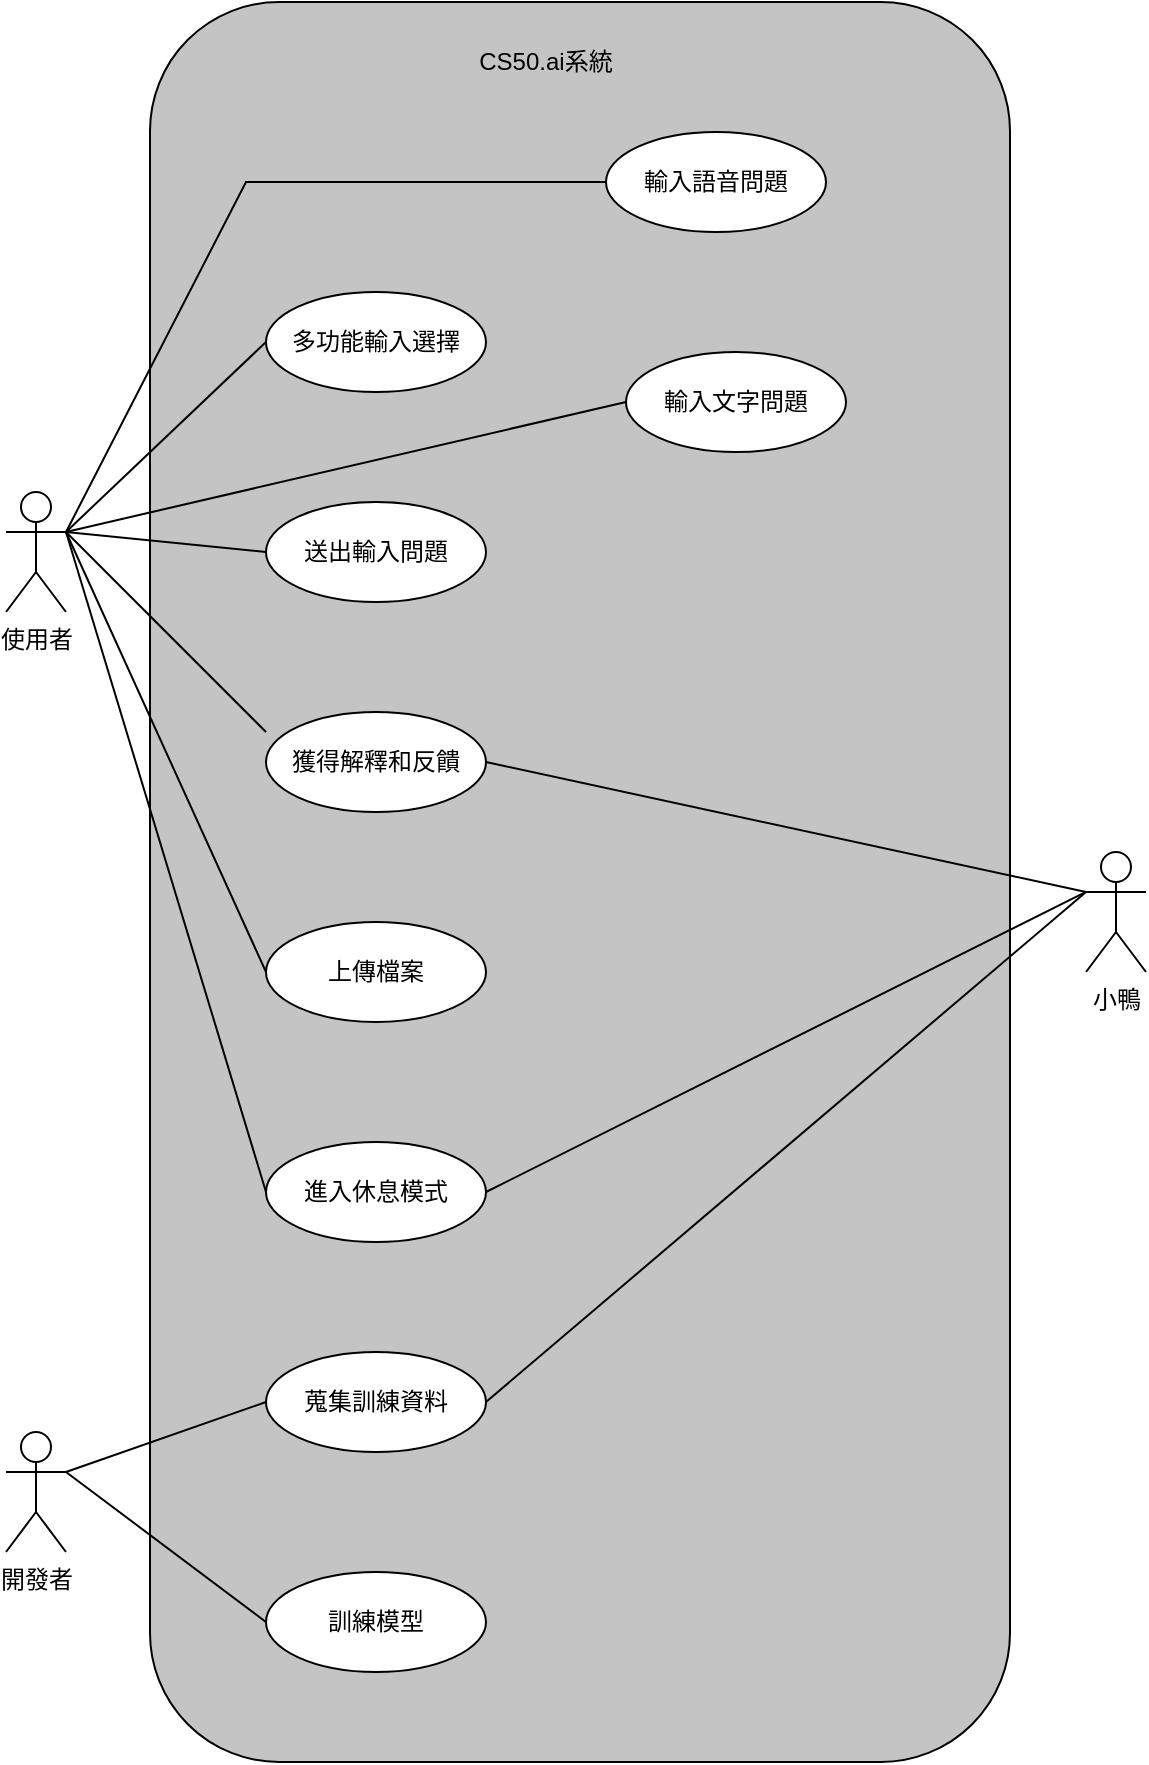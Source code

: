 <mxfile version="22.0.4" type="github" pages="2">
  <diagram name="第 1 页" id="CVwKr8z6vn4hAvoOYOmV">
    <mxGraphModel dx="1735" dy="1167" grid="1" gridSize="10" guides="1" tooltips="1" connect="1" arrows="1" fold="1" page="1" pageScale="1" pageWidth="827" pageHeight="1169" math="0" shadow="0">
      <root>
        <mxCell id="0" />
        <mxCell id="1" parent="0" />
        <mxCell id="26zWSstspuFFSgMjiScQ-3" value="" style="rounded=1;whiteSpace=wrap;html=1;rotation=-90;fillColor=#C4C4C4;" vertex="1" parent="1">
          <mxGeometry x="-53" y="420" width="880" height="430" as="geometry" />
        </mxCell>
        <mxCell id="p51J1jFppIbg0KQrvtKk-1" value="使用者" style="shape=umlActor;verticalLabelPosition=bottom;verticalAlign=top;html=1;outlineConnect=0;" vertex="1" parent="1">
          <mxGeometry x="100" y="440" width="30" height="60" as="geometry" />
        </mxCell>
        <mxCell id="p51J1jFppIbg0KQrvtKk-6" value="輸入文字問題" style="ellipse;whiteSpace=wrap;html=1;" vertex="1" parent="1">
          <mxGeometry x="410" y="370" width="110" height="50" as="geometry" />
        </mxCell>
        <mxCell id="p51J1jFppIbg0KQrvtKk-7" value="獲得解釋和反饋" style="ellipse;whiteSpace=wrap;html=1;" vertex="1" parent="1">
          <mxGeometry x="230" y="550" width="110" height="50" as="geometry" />
        </mxCell>
        <mxCell id="p51J1jFppIbg0KQrvtKk-8" value="上傳檔案" style="ellipse;whiteSpace=wrap;html=1;" vertex="1" parent="1">
          <mxGeometry x="230" y="655" width="110" height="50" as="geometry" />
        </mxCell>
        <mxCell id="p51J1jFppIbg0KQrvtKk-9" value="輸入語音問題" style="ellipse;whiteSpace=wrap;html=1;" vertex="1" parent="1">
          <mxGeometry x="400" y="260" width="110" height="50" as="geometry" />
        </mxCell>
        <mxCell id="p51J1jFppIbg0KQrvtKk-10" value="多功能輸入選擇" style="ellipse;whiteSpace=wrap;html=1;" vertex="1" parent="1">
          <mxGeometry x="230" y="340" width="110" height="50" as="geometry" />
        </mxCell>
        <mxCell id="p51J1jFppIbg0KQrvtKk-11" value="送出輸入問題" style="ellipse;whiteSpace=wrap;html=1;" vertex="1" parent="1">
          <mxGeometry x="230" y="445" width="110" height="50" as="geometry" />
        </mxCell>
        <mxCell id="p51J1jFppIbg0KQrvtKk-12" value="進入休息模式" style="ellipse;whiteSpace=wrap;html=1;" vertex="1" parent="1">
          <mxGeometry x="230" y="765" width="110" height="50" as="geometry" />
        </mxCell>
        <mxCell id="p51J1jFppIbg0KQrvtKk-13" value="蒐集訓練資料" style="ellipse;whiteSpace=wrap;html=1;" vertex="1" parent="1">
          <mxGeometry x="230" y="870" width="110" height="50" as="geometry" />
        </mxCell>
        <mxCell id="p51J1jFppIbg0KQrvtKk-14" value="訓練模型" style="ellipse;whiteSpace=wrap;html=1;" vertex="1" parent="1">
          <mxGeometry x="230" y="980" width="110" height="50" as="geometry" />
        </mxCell>
        <mxCell id="p51J1jFppIbg0KQrvtKk-15" value="開發者" style="shape=umlActor;verticalLabelPosition=bottom;verticalAlign=top;html=1;outlineConnect=0;" vertex="1" parent="1">
          <mxGeometry x="100" y="910" width="30" height="60" as="geometry" />
        </mxCell>
        <mxCell id="p51J1jFppIbg0KQrvtKk-16" value="" style="endArrow=none;html=1;rounded=0;exitX=1;exitY=0.333;exitDx=0;exitDy=0;exitPerimeter=0;entryX=0;entryY=0.5;entryDx=0;entryDy=0;" edge="1" parent="1" source="p51J1jFppIbg0KQrvtKk-1" target="p51J1jFppIbg0KQrvtKk-10">
          <mxGeometry width="50" height="50" relative="1" as="geometry">
            <mxPoint x="440" y="670" as="sourcePoint" />
            <mxPoint x="490" y="620" as="targetPoint" />
          </mxGeometry>
        </mxCell>
        <mxCell id="p51J1jFppIbg0KQrvtKk-17" value="" style="endArrow=none;html=1;rounded=0;entryX=0;entryY=0.5;entryDx=0;entryDy=0;" edge="1" parent="1" target="p51J1jFppIbg0KQrvtKk-11">
          <mxGeometry width="50" height="50" relative="1" as="geometry">
            <mxPoint x="130" y="460" as="sourcePoint" />
            <mxPoint x="240" y="375" as="targetPoint" />
          </mxGeometry>
        </mxCell>
        <mxCell id="p51J1jFppIbg0KQrvtKk-18" value="" style="endArrow=none;html=1;rounded=0;entryX=0;entryY=0.2;entryDx=0;entryDy=0;entryPerimeter=0;" edge="1" parent="1" target="p51J1jFppIbg0KQrvtKk-7">
          <mxGeometry width="50" height="50" relative="1" as="geometry">
            <mxPoint x="130" y="460" as="sourcePoint" />
            <mxPoint x="250" y="385" as="targetPoint" />
          </mxGeometry>
        </mxCell>
        <mxCell id="p51J1jFppIbg0KQrvtKk-19" value="" style="endArrow=none;html=1;rounded=0;entryX=0;entryY=0.5;entryDx=0;entryDy=0;" edge="1" parent="1" target="p51J1jFppIbg0KQrvtKk-8">
          <mxGeometry width="50" height="50" relative="1" as="geometry">
            <mxPoint x="130" y="460" as="sourcePoint" />
            <mxPoint x="260" y="395" as="targetPoint" />
          </mxGeometry>
        </mxCell>
        <mxCell id="p51J1jFppIbg0KQrvtKk-20" value="" style="endArrow=none;html=1;rounded=0;exitX=1;exitY=0.333;exitDx=0;exitDy=0;exitPerimeter=0;entryX=0;entryY=0.5;entryDx=0;entryDy=0;" edge="1" parent="1" source="p51J1jFppIbg0KQrvtKk-1" target="p51J1jFppIbg0KQrvtKk-12">
          <mxGeometry width="50" height="50" relative="1" as="geometry">
            <mxPoint x="140" y="490" as="sourcePoint" />
            <mxPoint x="490" y="620" as="targetPoint" />
          </mxGeometry>
        </mxCell>
        <mxCell id="p51J1jFppIbg0KQrvtKk-21" value="" style="endArrow=none;html=1;rounded=0;exitX=1;exitY=0.333;exitDx=0;exitDy=0;exitPerimeter=0;entryX=0;entryY=0.5;entryDx=0;entryDy=0;" edge="1" parent="1" source="p51J1jFppIbg0KQrvtKk-15" target="p51J1jFppIbg0KQrvtKk-13">
          <mxGeometry width="50" height="50" relative="1" as="geometry">
            <mxPoint x="440" y="670" as="sourcePoint" />
            <mxPoint x="490" y="620" as="targetPoint" />
          </mxGeometry>
        </mxCell>
        <mxCell id="p51J1jFppIbg0KQrvtKk-22" value="" style="endArrow=none;html=1;rounded=0;exitX=1;exitY=0.333;exitDx=0;exitDy=0;exitPerimeter=0;entryX=0;entryY=0.5;entryDx=0;entryDy=0;" edge="1" parent="1" source="p51J1jFppIbg0KQrvtKk-15" target="p51J1jFppIbg0KQrvtKk-14">
          <mxGeometry width="50" height="50" relative="1" as="geometry">
            <mxPoint x="170" y="500" as="sourcePoint" />
            <mxPoint x="270" y="405" as="targetPoint" />
          </mxGeometry>
        </mxCell>
        <mxCell id="p51J1jFppIbg0KQrvtKk-23" value="" style="endArrow=none;html=1;rounded=0;exitX=1;exitY=0.333;exitDx=0;exitDy=0;exitPerimeter=0;entryX=0;entryY=0.5;entryDx=0;entryDy=0;" edge="1" parent="1" source="p51J1jFppIbg0KQrvtKk-1" target="p51J1jFppIbg0KQrvtKk-6">
          <mxGeometry width="50" height="50" relative="1" as="geometry">
            <mxPoint x="440" y="670" as="sourcePoint" />
            <mxPoint x="320" y="270" as="targetPoint" />
          </mxGeometry>
        </mxCell>
        <mxCell id="p51J1jFppIbg0KQrvtKk-24" value="" style="endArrow=none;html=1;rounded=0;entryX=0;entryY=0.5;entryDx=0;entryDy=0;" edge="1" parent="1" target="p51J1jFppIbg0KQrvtKk-9">
          <mxGeometry width="50" height="50" relative="1" as="geometry">
            <mxPoint x="130" y="460" as="sourcePoint" />
            <mxPoint x="490" y="620" as="targetPoint" />
            <Array as="points">
              <mxPoint x="220" y="285" />
            </Array>
          </mxGeometry>
        </mxCell>
        <mxCell id="p51J1jFppIbg0KQrvtKk-26" value="" style="endArrow=none;html=1;rounded=0;entryX=1;entryY=0.5;entryDx=0;entryDy=0;exitX=0;exitY=0.333;exitDx=0;exitDy=0;exitPerimeter=0;" edge="1" parent="1" source="59kGhzZFTlLk7Yu_sIca-1" target="p51J1jFppIbg0KQrvtKk-7">
          <mxGeometry width="50" height="50" relative="1" as="geometry">
            <mxPoint x="590" y="660" as="sourcePoint" />
            <mxPoint x="490" y="620" as="targetPoint" />
          </mxGeometry>
        </mxCell>
        <mxCell id="26zWSstspuFFSgMjiScQ-1" value="" style="endArrow=none;html=1;rounded=0;exitX=1;exitY=0.5;exitDx=0;exitDy=0;entryX=0;entryY=0.333;entryDx=0;entryDy=0;entryPerimeter=0;" edge="1" parent="1" source="p51J1jFppIbg0KQrvtKk-12" target="59kGhzZFTlLk7Yu_sIca-1">
          <mxGeometry width="50" height="50" relative="1" as="geometry">
            <mxPoint x="420" y="740" as="sourcePoint" />
            <mxPoint x="590" y="660" as="targetPoint" />
          </mxGeometry>
        </mxCell>
        <mxCell id="26zWSstspuFFSgMjiScQ-2" value="" style="endArrow=none;html=1;rounded=0;exitX=1;exitY=0.5;exitDx=0;exitDy=0;entryX=0;entryY=0.333;entryDx=0;entryDy=0;entryPerimeter=0;" edge="1" parent="1" source="p51J1jFppIbg0KQrvtKk-13" target="59kGhzZFTlLk7Yu_sIca-1">
          <mxGeometry width="50" height="50" relative="1" as="geometry">
            <mxPoint x="420" y="740" as="sourcePoint" />
            <mxPoint x="660" y="660" as="targetPoint" />
          </mxGeometry>
        </mxCell>
        <mxCell id="26zWSstspuFFSgMjiScQ-5" value="CS50.ai系統" style="text;html=1;strokeColor=none;fillColor=none;align=center;verticalAlign=middle;whiteSpace=wrap;rounded=0;" vertex="1" parent="1">
          <mxGeometry x="300" y="210" width="140" height="30" as="geometry" />
        </mxCell>
        <mxCell id="59kGhzZFTlLk7Yu_sIca-1" value="小鴨" style="shape=umlActor;verticalLabelPosition=bottom;verticalAlign=top;html=1;outlineConnect=0;" vertex="1" parent="1">
          <mxGeometry x="640" y="620" width="30" height="60" as="geometry" />
        </mxCell>
      </root>
    </mxGraphModel>
  </diagram>
  <diagram id="eMlEQ8UfdBLLfz72NkHh" name="第 2 页">
    <mxGraphModel dx="1363" dy="917" grid="1" gridSize="10" guides="1" tooltips="1" connect="1" arrows="1" fold="1" page="1" pageScale="1" pageWidth="827" pageHeight="1169" math="0" shadow="0">
      <root>
        <mxCell id="0" />
        <mxCell id="1" parent="0" />
        <mxCell id="7Y5v-hRCNparEOJWz9xK-1" value="" style="ellipse;whiteSpace=wrap;html=1;aspect=fixed;fillColor=#9AC7BF;" vertex="1" parent="1">
          <mxGeometry x="230" y="60" width="40" height="40" as="geometry" />
        </mxCell>
        <mxCell id="7Y5v-hRCNparEOJWz9xK-2" value="使用者進入CS50.ai系統畫面" style="rounded=1;whiteSpace=wrap;html=1;" vertex="1" parent="1">
          <mxGeometry x="165" y="130" width="170" height="50" as="geometry" />
        </mxCell>
        <mxCell id="7Y5v-hRCNparEOJWz9xK-3" value="" style="endArrow=classic;html=1;rounded=0;entryX=0.5;entryY=0;entryDx=0;entryDy=0;exitX=0.5;exitY=1;exitDx=0;exitDy=0;" edge="1" parent="1" source="7Y5v-hRCNparEOJWz9xK-1" target="7Y5v-hRCNparEOJWz9xK-2">
          <mxGeometry width="50" height="50" relative="1" as="geometry">
            <mxPoint x="460" y="370" as="sourcePoint" />
            <mxPoint x="510" y="320" as="targetPoint" />
          </mxGeometry>
        </mxCell>
        <mxCell id="7Y5v-hRCNparEOJWz9xK-4" value="使用者選擇輸入方式" style="rounded=1;whiteSpace=wrap;html=1;" vertex="1" parent="1">
          <mxGeometry x="165" y="310" width="170" height="50" as="geometry" />
        </mxCell>
        <mxCell id="7Y5v-hRCNparEOJWz9xK-5" value="" style="endArrow=classic;html=1;rounded=0;exitX=0.5;exitY=1;exitDx=0;exitDy=0;entryX=0.5;entryY=0;entryDx=0;entryDy=0;" edge="1" parent="1" source="7Y5v-hRCNparEOJWz9xK-2" target="sHtY1Kl4enrBpcG3C4bV-1">
          <mxGeometry width="50" height="50" relative="1" as="geometry">
            <mxPoint x="260" y="110" as="sourcePoint" />
            <mxPoint x="250" y="210" as="targetPoint" />
          </mxGeometry>
        </mxCell>
        <mxCell id="7Y5v-hRCNparEOJWz9xK-6" value="" style="endArrow=classic;html=1;rounded=0;exitX=0.5;exitY=1;exitDx=0;exitDy=0;entryX=0.5;entryY=0;entryDx=0;entryDy=0;" edge="1" parent="1" source="7Y5v-hRCNparEOJWz9xK-4" target="7Y5v-hRCNparEOJWz9xK-7">
          <mxGeometry width="50" height="50" relative="1" as="geometry">
            <mxPoint x="250" y="390" as="sourcePoint" />
            <mxPoint x="250" y="400" as="targetPoint" />
          </mxGeometry>
        </mxCell>
        <mxCell id="7Y5v-hRCNparEOJWz9xK-7" value="" style="rhombus;whiteSpace=wrap;html=1;fillColor=#9AC7BF;" vertex="1" parent="1">
          <mxGeometry x="225" y="394" width="50" height="50" as="geometry" />
        </mxCell>
        <mxCell id="7Y5v-hRCNparEOJWz9xK-9" value="" style="endArrow=classic;html=1;rounded=0;exitX=1;exitY=0.5;exitDx=0;exitDy=0;" edge="1" parent="1" source="7Y5v-hRCNparEOJWz9xK-7">
          <mxGeometry width="50" height="50" relative="1" as="geometry">
            <mxPoint x="275" y="415" as="sourcePoint" />
            <mxPoint x="420" y="420" as="targetPoint" />
          </mxGeometry>
        </mxCell>
        <mxCell id="7Y5v-hRCNparEOJWz9xK-11" value="[使用語音輸入]" style="text;html=1;strokeColor=none;fillColor=none;align=center;verticalAlign=middle;whiteSpace=wrap;rounded=0;" vertex="1" parent="1">
          <mxGeometry x="290" y="390" width="110" height="30" as="geometry" />
        </mxCell>
        <mxCell id="7Y5v-hRCNparEOJWz9xK-12" value="[使用文字輸入]" style="text;html=1;strokeColor=none;fillColor=none;align=center;verticalAlign=middle;whiteSpace=wrap;rounded=0;" vertex="1" parent="1">
          <mxGeometry x="140" y="460" width="110" height="30" as="geometry" />
        </mxCell>
        <mxCell id="hxok2_LiRuAR8FjS2SU8-1" value="" style="endArrow=classic;html=1;rounded=0;" edge="1" parent="1" source="7Y5v-hRCNparEOJWz9xK-7">
          <mxGeometry width="50" height="50" relative="1" as="geometry">
            <mxPoint x="260" y="360" as="sourcePoint" />
            <mxPoint x="250" y="510" as="targetPoint" />
          </mxGeometry>
        </mxCell>
        <mxCell id="awgla1CCDMvEeUTZh9nt-1" value="使用者語音輸入問題" style="rounded=1;whiteSpace=wrap;html=1;" vertex="1" parent="1">
          <mxGeometry x="420" y="394" width="170" height="50" as="geometry" />
        </mxCell>
        <mxCell id="e-DTyQsAOb1gBTHliAzk-1" value="使用者文字輸入問題" style="rounded=1;whiteSpace=wrap;html=1;" vertex="1" parent="1">
          <mxGeometry x="165" y="510" width="170" height="50" as="geometry" />
        </mxCell>
        <mxCell id="4oGaADuyMB6ds8kvn3cp-1" value="" style="rounded=0;whiteSpace=wrap;html=1;fillColor=#9AC7BF;" vertex="1" parent="1">
          <mxGeometry x="135" y="600" width="230" height="10" as="geometry" />
        </mxCell>
        <mxCell id="4oGaADuyMB6ds8kvn3cp-3" value="" style="endArrow=classic;html=1;rounded=0;exitX=0.5;exitY=1;exitDx=0;exitDy=0;entryX=0.5;entryY=0;entryDx=0;entryDy=0;" edge="1" parent="1" source="e-DTyQsAOb1gBTHliAzk-1" target="4oGaADuyMB6ds8kvn3cp-1">
          <mxGeometry width="50" height="50" relative="1" as="geometry">
            <mxPoint x="460" y="530" as="sourcePoint" />
            <mxPoint x="510" y="480" as="targetPoint" />
          </mxGeometry>
        </mxCell>
        <mxCell id="4oGaADuyMB6ds8kvn3cp-4" value="" style="endArrow=classic;html=1;rounded=0;exitX=0.5;exitY=1;exitDx=0;exitDy=0;entryX=0.5;entryY=0;entryDx=0;entryDy=0;" edge="1" parent="1" source="4oGaADuyMB6ds8kvn3cp-1" target="rqKuXAWdCyjayEioJa8O-1">
          <mxGeometry width="50" height="50" relative="1" as="geometry">
            <mxPoint x="460" y="540" as="sourcePoint" />
            <mxPoint x="170" y="660" as="targetPoint" />
          </mxGeometry>
        </mxCell>
        <mxCell id="4oGaADuyMB6ds8kvn3cp-5" value="" style="endArrow=classic;html=1;rounded=0;exitX=0.5;exitY=1;exitDx=0;exitDy=0;entryX=0.5;entryY=0;entryDx=0;entryDy=0;" edge="1" parent="1" source="4oGaADuyMB6ds8kvn3cp-1" target="gwZ__u716JVSlGmPjncW-1">
          <mxGeometry width="50" height="50" relative="1" as="geometry">
            <mxPoint x="250" y="620" as="sourcePoint" />
            <mxPoint x="250" y="660" as="targetPoint" />
          </mxGeometry>
        </mxCell>
        <mxCell id="sHtY1Kl4enrBpcG3C4bV-1" value="" style="rhombus;whiteSpace=wrap;html=1;fillColor=#9AC7BF;" vertex="1" parent="1">
          <mxGeometry x="225" y="220" width="50" height="50" as="geometry" />
        </mxCell>
        <mxCell id="sHtY1Kl4enrBpcG3C4bV-3" value="" style="endArrow=classic;html=1;rounded=0;exitX=0.5;exitY=1;exitDx=0;exitDy=0;entryX=0.5;entryY=0;entryDx=0;entryDy=0;" edge="1" parent="1" source="sHtY1Kl4enrBpcG3C4bV-1" target="7Y5v-hRCNparEOJWz9xK-4">
          <mxGeometry width="50" height="50" relative="1" as="geometry">
            <mxPoint x="260" y="400" as="sourcePoint" />
            <mxPoint x="260" y="444" as="targetPoint" />
          </mxGeometry>
        </mxCell>
        <mxCell id="sHtY1Kl4enrBpcG3C4bV-5" value="[沒有要上傳檔案]" style="text;html=1;strokeColor=none;fillColor=none;align=center;verticalAlign=middle;whiteSpace=wrap;rounded=0;" vertex="1" parent="1">
          <mxGeometry x="140" y="270" width="110" height="30" as="geometry" />
        </mxCell>
        <mxCell id="sHtY1Kl4enrBpcG3C4bV-6" value="" style="endArrow=classic;html=1;rounded=0;exitX=1;exitY=0.5;exitDx=0;exitDy=0;" edge="1" parent="1" source="sHtY1Kl4enrBpcG3C4bV-1">
          <mxGeometry width="50" height="50" relative="1" as="geometry">
            <mxPoint x="360" y="430" as="sourcePoint" />
            <mxPoint x="390" y="245" as="targetPoint" />
          </mxGeometry>
        </mxCell>
        <mxCell id="sHtY1Kl4enrBpcG3C4bV-7" value="[要上傳檔案]" style="text;html=1;strokeColor=none;fillColor=none;align=center;verticalAlign=middle;whiteSpace=wrap;rounded=0;" vertex="1" parent="1">
          <mxGeometry x="275" y="220" width="110" height="30" as="geometry" />
        </mxCell>
        <mxCell id="sHtY1Kl4enrBpcG3C4bV-8" value="使用者上傳檔案" style="rounded=1;whiteSpace=wrap;html=1;" vertex="1" parent="1">
          <mxGeometry x="390" y="220" width="170" height="50" as="geometry" />
        </mxCell>
        <mxCell id="rqKuXAWdCyjayEioJa8O-1" value="使用者送輸入問題" style="rounded=1;whiteSpace=wrap;html=1;" vertex="1" parent="1">
          <mxGeometry x="110" y="660" width="130" height="50" as="geometry" />
        </mxCell>
        <mxCell id="gwZ__u716JVSlGmPjncW-1" value="使用者送出問題" style="rounded=1;whiteSpace=wrap;html=1;" vertex="1" parent="1">
          <mxGeometry x="280" y="660" width="120" height="50" as="geometry" />
        </mxCell>
        <mxCell id="6cgzSS4urGqLIAqrgQ1B-6" value="" style="endArrow=classic;html=1;rounded=0;exitX=0.5;exitY=1;exitDx=0;exitDy=0;entryX=0.5;entryY=0;entryDx=0;entryDy=0;" edge="1" parent="1" source="awgla1CCDMvEeUTZh9nt-1" target="4oGaADuyMB6ds8kvn3cp-1">
          <mxGeometry width="50" height="50" relative="1" as="geometry">
            <mxPoint x="260" y="570" as="sourcePoint" />
            <mxPoint x="505" y="590" as="targetPoint" />
            <Array as="points">
              <mxPoint x="505" y="540" />
            </Array>
          </mxGeometry>
        </mxCell>
        <mxCell id="rTNxkBXmrTeZ8J6utGCN-2" value="使用者獲得解釋和回饋" style="rounded=1;whiteSpace=wrap;html=1;" vertex="1" parent="1">
          <mxGeometry x="170" y="1020" width="160" height="50" as="geometry" />
        </mxCell>
        <mxCell id="_QwkwxVAyECH-OM60D5L-1" value="" style="rhombus;whiteSpace=wrap;html=1;fillColor=#9AC7BF;" vertex="1" parent="1">
          <mxGeometry x="225" y="920" width="50" height="50" as="geometry" />
        </mxCell>
        <mxCell id="_QwkwxVAyECH-OM60D5L-2" value="" style="endArrow=classic;html=1;rounded=0;exitX=0.5;exitY=1;exitDx=0;exitDy=0;entryX=0.5;entryY=0;entryDx=0;entryDy=0;" edge="1" parent="1" source="gwZ__u716JVSlGmPjncW-1" target="_QwkwxVAyECH-OM60D5L-10">
          <mxGeometry width="50" height="50" relative="1" as="geometry">
            <mxPoint x="380" y="520" as="sourcePoint" />
            <mxPoint x="430" y="470" as="targetPoint" />
          </mxGeometry>
        </mxCell>
        <mxCell id="_QwkwxVAyECH-OM60D5L-5" value="" style="endArrow=classic;html=1;rounded=0;exitX=0;exitY=0.5;exitDx=0;exitDy=0;entryX=0;entryY=0.5;entryDx=0;entryDy=0;" edge="1" parent="1" source="_QwkwxVAyECH-OM60D5L-1" target="7Y5v-hRCNparEOJWz9xK-2">
          <mxGeometry width="50" height="50" relative="1" as="geometry">
            <mxPoint x="610" y="835" as="sourcePoint" />
            <mxPoint x="50" y="250" as="targetPoint" />
            <Array as="points">
              <mxPoint x="60" y="945" />
              <mxPoint x="60" y="155" />
            </Array>
          </mxGeometry>
        </mxCell>
        <mxCell id="_QwkwxVAyECH-OM60D5L-7" value="" style="endArrow=classic;html=1;rounded=0;exitX=0.5;exitY=1;exitDx=0;exitDy=0;entryX=0.5;entryY=0;entryDx=0;entryDy=0;" edge="1" parent="1" source="_QwkwxVAyECH-OM60D5L-1" target="rTNxkBXmrTeZ8J6utGCN-2">
          <mxGeometry width="50" height="50" relative="1" as="geometry">
            <mxPoint x="625" y="710" as="sourcePoint" />
            <mxPoint x="585" y="950" as="targetPoint" />
          </mxGeometry>
        </mxCell>
        <mxCell id="_QwkwxVAyECH-OM60D5L-8" value="[系統成功讀取]" style="text;html=1;strokeColor=none;fillColor=none;align=center;verticalAlign=middle;whiteSpace=wrap;rounded=0;" vertex="1" parent="1">
          <mxGeometry x="260" y="980" width="110" height="30" as="geometry" />
        </mxCell>
        <mxCell id="_QwkwxVAyECH-OM60D5L-9" value="[系統讀取失敗]" style="text;html=1;strokeColor=none;fillColor=none;align=center;verticalAlign=middle;whiteSpace=wrap;rounded=0;" vertex="1" parent="1">
          <mxGeometry x="90" y="920" width="110" height="30" as="geometry" />
        </mxCell>
        <mxCell id="_QwkwxVAyECH-OM60D5L-10" value="" style="rounded=0;whiteSpace=wrap;html=1;fillColor=#9AC7BF;" vertex="1" parent="1">
          <mxGeometry x="135" y="780" width="230" height="10" as="geometry" />
        </mxCell>
        <mxCell id="_QwkwxVAyECH-OM60D5L-11" value="" style="endArrow=classic;html=1;rounded=0;exitX=0.5;exitY=1;exitDx=0;exitDy=0;entryX=0.5;entryY=0;entryDx=0;entryDy=0;" edge="1" parent="1" source="rqKuXAWdCyjayEioJa8O-1" target="_QwkwxVAyECH-OM60D5L-10">
          <mxGeometry width="50" height="50" relative="1" as="geometry">
            <mxPoint x="380" y="660" as="sourcePoint" />
            <mxPoint x="430" y="610" as="targetPoint" />
          </mxGeometry>
        </mxCell>
        <mxCell id="_QwkwxVAyECH-OM60D5L-12" value="" style="endArrow=classic;html=1;rounded=0;exitX=0.5;exitY=1;exitDx=0;exitDy=0;" edge="1" parent="1" source="_QwkwxVAyECH-OM60D5L-10">
          <mxGeometry width="50" height="50" relative="1" as="geometry">
            <mxPoint x="380" y="660" as="sourcePoint" />
            <mxPoint x="250" y="840" as="targetPoint" />
          </mxGeometry>
        </mxCell>
        <mxCell id="_QwkwxVAyECH-OM60D5L-13" value="" style="rhombus;whiteSpace=wrap;html=1;fillColor=#9AC7BF;" vertex="1" parent="1">
          <mxGeometry x="610" y="220" width="50" height="50" as="geometry" />
        </mxCell>
        <mxCell id="_QwkwxVAyECH-OM60D5L-14" value="" style="endArrow=classic;html=1;rounded=0;exitX=1;exitY=0.5;exitDx=0;exitDy=0;entryX=0;entryY=0.5;entryDx=0;entryDy=0;" edge="1" parent="1" source="sHtY1Kl4enrBpcG3C4bV-8" target="_QwkwxVAyECH-OM60D5L-13">
          <mxGeometry width="50" height="50" relative="1" as="geometry">
            <mxPoint x="380" y="660" as="sourcePoint" />
            <mxPoint x="430" y="610" as="targetPoint" />
          </mxGeometry>
        </mxCell>
        <mxCell id="_QwkwxVAyECH-OM60D5L-17" value="" style="endArrow=classic;html=1;rounded=0;exitX=1;exitY=0.5;exitDx=0;exitDy=0;entryX=1;entryY=0.5;entryDx=0;entryDy=0;" edge="1" parent="1" source="_QwkwxVAyECH-OM60D5L-13" target="gwZ__u716JVSlGmPjncW-1">
          <mxGeometry width="50" height="50" relative="1" as="geometry">
            <mxPoint x="660" y="245" as="sourcePoint" />
            <mxPoint x="590" y="710" as="targetPoint" />
            <Array as="points">
              <mxPoint x="790" y="245" />
              <mxPoint x="790" y="685" />
            </Array>
          </mxGeometry>
        </mxCell>
        <mxCell id="_QwkwxVAyECH-OM60D5L-16" value="[不需要文字或語音解釋檔案問題]" style="text;html=1;strokeColor=none;fillColor=none;align=center;verticalAlign=middle;whiteSpace=wrap;rounded=0;" vertex="1" parent="1">
          <mxGeometry x="670" y="210" width="120" height="30" as="geometry" />
        </mxCell>
        <mxCell id="_QwkwxVAyECH-OM60D5L-18" value="" style="endArrow=classic;html=1;rounded=0;exitX=0.5;exitY=1;exitDx=0;exitDy=0;entryX=1;entryY=0.5;entryDx=0;entryDy=0;" edge="1" parent="1" source="_QwkwxVAyECH-OM60D5L-13" target="7Y5v-hRCNparEOJWz9xK-4">
          <mxGeometry width="50" height="50" relative="1" as="geometry">
            <mxPoint x="380" y="540" as="sourcePoint" />
            <mxPoint x="470" y="370" as="targetPoint" />
            <Array as="points">
              <mxPoint x="635" y="335" />
            </Array>
          </mxGeometry>
        </mxCell>
        <mxCell id="_QwkwxVAyECH-OM60D5L-19" value="[需要文字或語音解釋檔案問題]" style="text;html=1;strokeColor=none;fillColor=none;align=center;verticalAlign=middle;whiteSpace=wrap;rounded=0;" vertex="1" parent="1">
          <mxGeometry x="470" y="300" width="120" height="30" as="geometry" />
        </mxCell>
        <mxCell id="_QwkwxVAyECH-OM60D5L-20" value="系統讀取辨識輸入與檔案" style="rounded=1;whiteSpace=wrap;html=1;" vertex="1" parent="1">
          <mxGeometry x="170" y="840" width="160" height="50" as="geometry" />
        </mxCell>
        <mxCell id="_QwkwxVAyECH-OM60D5L-21" value="" style="endArrow=classic;html=1;rounded=0;exitX=0.5;exitY=1;exitDx=0;exitDy=0;entryX=0.5;entryY=0;entryDx=0;entryDy=0;" edge="1" parent="1" source="_QwkwxVAyECH-OM60D5L-20" target="_QwkwxVAyECH-OM60D5L-1">
          <mxGeometry width="50" height="50" relative="1" as="geometry">
            <mxPoint x="260" y="800" as="sourcePoint" />
            <mxPoint x="260" y="850" as="targetPoint" />
          </mxGeometry>
        </mxCell>
        <mxCell id="_QwkwxVAyECH-OM60D5L-22" value="" style="ellipse;whiteSpace=wrap;html=1;aspect=fixed;fillColor=#9AC7BF;" vertex="1" parent="1">
          <mxGeometry x="450" y="1025" width="40" height="40" as="geometry" />
        </mxCell>
        <mxCell id="_QwkwxVAyECH-OM60D5L-25" value="" style="ellipse;whiteSpace=wrap;html=1;aspect=fixed;fillColor=none;" vertex="1" parent="1">
          <mxGeometry x="442.5" y="1017.5" width="55" height="55" as="geometry" />
        </mxCell>
        <mxCell id="_QwkwxVAyECH-OM60D5L-26" value="" style="endArrow=classic;html=1;rounded=0;exitX=1;exitY=0.5;exitDx=0;exitDy=0;entryX=0;entryY=0.5;entryDx=0;entryDy=0;" edge="1" parent="1" source="rTNxkBXmrTeZ8J6utGCN-2" target="_QwkwxVAyECH-OM60D5L-25">
          <mxGeometry width="50" height="50" relative="1" as="geometry">
            <mxPoint x="430" y="720" as="sourcePoint" />
            <mxPoint x="480" y="670" as="targetPoint" />
          </mxGeometry>
        </mxCell>
      </root>
    </mxGraphModel>
  </diagram>
</mxfile>
